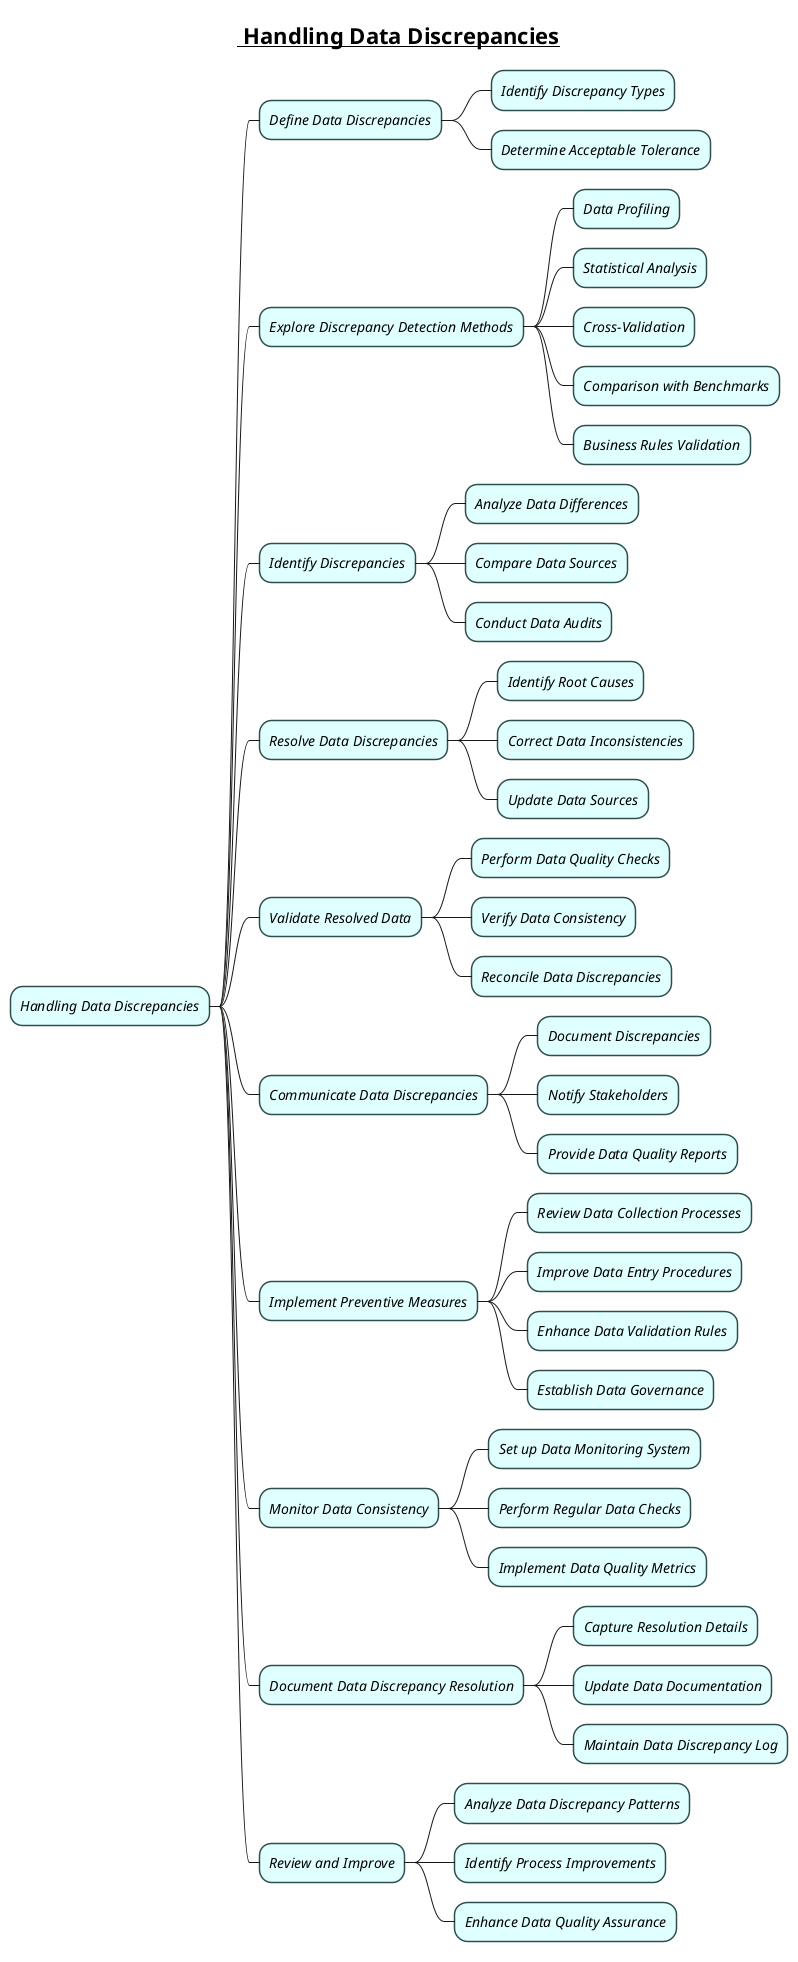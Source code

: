 @startmindmap
skinparam node {
    BorderColor DarkSlateGray
    BackgroundColor LightCyan
    FontStyle italic
}
skinparam connector {
    Color DarkSlateGray
    FontStyle Bold
}

title =__ Handling Data Discrepancies__
* Handling Data Discrepancies

** Define Data Discrepancies
*** Identify Discrepancy Types
*** Determine Acceptable Tolerance

** Explore Discrepancy Detection Methods
*** Data Profiling
*** Statistical Analysis
*** Cross-Validation
*** Comparison with Benchmarks
*** Business Rules Validation

** Identify Discrepancies
*** Analyze Data Differences
*** Compare Data Sources
*** Conduct Data Audits

** Resolve Data Discrepancies
*** Identify Root Causes
*** Correct Data Inconsistencies
*** Update Data Sources

** Validate Resolved Data
*** Perform Data Quality Checks
*** Verify Data Consistency
*** Reconcile Data Discrepancies

** Communicate Data Discrepancies
*** Document Discrepancies
*** Notify Stakeholders
*** Provide Data Quality Reports

** Implement Preventive Measures
*** Review Data Collection Processes
*** Improve Data Entry Procedures
*** Enhance Data Validation Rules
*** Establish Data Governance

** Monitor Data Consistency
*** Set up Data Monitoring System
*** Perform Regular Data Checks
*** Implement Data Quality Metrics

** Document Data Discrepancy Resolution
*** Capture Resolution Details
*** Update Data Documentation
*** Maintain Data Discrepancy Log

** Review and Improve
*** Analyze Data Discrepancy Patterns
*** Identify Process Improvements
*** Enhance Data Quality Assurance
@endmindmap

